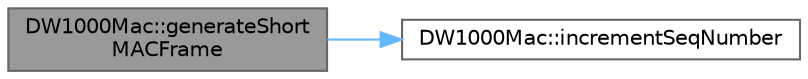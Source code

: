 digraph "DW1000Mac::generateShortMACFrame"
{
 // LATEX_PDF_SIZE
  bgcolor="transparent";
  edge [fontname=Helvetica,fontsize=10,labelfontname=Helvetica,labelfontsize=10];
  node [fontname=Helvetica,fontsize=10,shape=box,height=0.2,width=0.4];
  rankdir="LR";
  Node1 [id="Node000001",label="DW1000Mac::generateShort\lMACFrame",height=0.2,width=0.4,color="gray40", fillcolor="grey60", style="filled", fontcolor="black",tooltip=" "];
  Node1 -> Node2 [id="edge1_Node000001_Node000002",color="steelblue1",style="solid",tooltip=" "];
  Node2 [id="Node000002",label="DW1000Mac::incrementSeqNumber",height=0.2,width=0.4,color="grey40", fillcolor="white", style="filled",URL="$class_d_w1000_mac.html#a20763a3a40fa1c9e652486a4ba48c9af",tooltip=" "];
}
